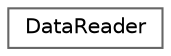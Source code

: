 digraph "Graphical Class Hierarchy"
{
 // LATEX_PDF_SIZE
  bgcolor="transparent";
  edge [fontname=Helvetica,fontsize=10,labelfontname=Helvetica,labelfontsize=10];
  node [fontname=Helvetica,fontsize=10,shape=box,height=0.2,width=0.4];
  rankdir="LR";
  Node0 [id="Node000000",label="DataReader",height=0.2,width=0.4,color="grey40", fillcolor="white", style="filled",URL="$_data_reader_8hpp.html#class_data_reader",tooltip=" "];
}
